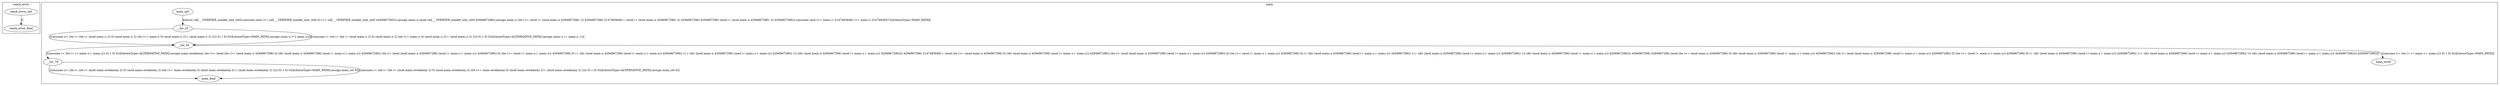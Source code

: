 digraph G {
label="";
subgraph cluster_0 {
label="reach_error";
reach_error_init[];
reach_error_final[];
reach_error_init -> reach_error_final[label="[]"];

}
subgraph cluster_1 {
label="main";
main_init[];
main_final[];
__loc_25[];
__loc_54[];
__loc_79[];
main_error[];
__loc_25 -> __loc_54[label="[((assume (/= (ite (= (ite (= (mod main::y 2) 0) (mod main::y 2) (ite (>= main::y 0) (mod main::y 2) (- (mod main::y 2) 2))) 0) 1 0) 0)))[choiceType=MAIN_PATH],(assign main::z (* 2 main::y))]"];
__loc_25 -> __loc_54[label="[((assume (= (ite (= (ite (= (mod main::y 2) 0) (mod main::y 2) (ite (>= main::y 0) (mod main::y 2) (- (mod main::y 2) 2))) 0) 1 0) 0)))[choiceType=ALTERNATIVE_PATH],(assign main::z (+ main::y 1))]"];
__loc_54 -> main_error[label="[((assume (/= (ite (= (+ main::z (- main::y)) 0) 1 0) 0)))[choiceType=MAIN_PATH]]"];
__loc_54 -> __loc_79[label="[((assume (= (ite (= (+ main::z (- main::y)) 0) 1 0) 0)))[choiceType=ALTERNATIVE_PATH],(assign main::eredmeny (ite (>= (mod (ite (>= (mod main::x 4294967296) 0) (div (mod main::x 4294967296) (mod (+ main::z (- main::y)) 4294967296)) (ite (/= (mod (mod main::x 4294967296) (mod (+ main::z (- main::y)) 4294967296)) 0) (ite (>= (mod (+ main::z (- main::y)) 4294967296) 0) (+ (div (mod main::x 4294967296) (mod (+ main::z (- main::y)) 4294967296)) 1) (- (div (mod main::x 4294967296) (mod (+ main::z (- main::y)) 4294967296)) 1)) (div (mod main::x 4294967296) (mod (+ main::z (- main::y)) 4294967296)))) 4294967296) 2147483648) (- (mod (ite (>= (mod main::x 4294967296) 0) (div (mod main::x 4294967296) (mod (+ main::z (- main::y)) 4294967296)) (ite (/= (mod (mod main::x 4294967296) (mod (+ main::z (- main::y)) 4294967296)) 0) (ite (>= (mod (+ main::z (- main::y)) 4294967296) 0) (+ (div (mod main::x 4294967296) (mod (+ main::z (- main::y)) 4294967296)) 1) (- (div (mod main::x 4294967296) (mod (+ main::z (- main::y)) 4294967296)) 1)) (div (mod main::x 4294967296) (mod (+ main::z (- main::y)) 4294967296)))) 4294967296) 4294967296) (mod (ite (>= (mod main::x 4294967296) 0) (div (mod main::x 4294967296) (mod (+ main::z (- main::y)) 4294967296)) (ite (/= (mod (mod main::x 4294967296) (mod (+ main::z (- main::y)) 4294967296)) 0) (ite (>= (mod (+ main::z (- main::y)) 4294967296) 0) (+ (div (mod main::x 4294967296) (mod (+ main::z (- main::y)) 4294967296)) 1) (- (div (mod main::x 4294967296) (mod (+ main::z (- main::y)) 4294967296)) 1)) (div (mod main::x 4294967296) (mod (+ main::z (- main::y)) 4294967296)))) 4294967296)))]"];
__loc_79 -> main_final[label="[((assume (/= (ite (= (ite (= (mod main::eredmeny 2) 0) (mod main::eredmeny 2) (ite (>= main::eredmeny 0) (mod main::eredmeny 2) (- (mod main::eredmeny 2) 2))) 0) 1 0) 0)))[choiceType=MAIN_PATH],(assign main_ret 0)]"];
__loc_79 -> main_final[label="[((assume (= (ite (= (ite (= (mod main::eredmeny 2) 0) (mod main::eredmeny 2) (ite (>= main::eredmeny 0) (mod main::eredmeny 2) (- (mod main::eredmeny 2) 2))) 0) 1 0) 0)))[choiceType=ALTERNATIVE_PATH],(assign main_ret 0)]"];
main_init -> __loc_25[label="[(havoc call___VERIFIER_nondet_uint_ret0),(assume (and (>= call___VERIFIER_nondet_uint_ret0 0) (<= call___VERIFIER_nondet_uint_ret0 4294967295))),(assign main::x (mod call___VERIFIER_nondet_uint_ret0 4294967296)),(assign main::y (ite (>= (mod (+ (mod main::x 4294967296) -2) 4294967296) 2147483648) (- (mod (+ (mod main::x 4294967296) -2) 4294967296) 4294967296) (mod (+ (mod main::x 4294967296) -2) 4294967296))),((assume (and (>= main::z -2147483648) (<= main::z 2147483647))))[choiceType=MAIN_PATH]]"];

}
}
